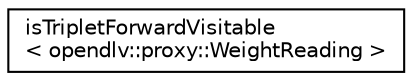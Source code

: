 digraph "Graphical Class Hierarchy"
{
 // LATEX_PDF_SIZE
  edge [fontname="Helvetica",fontsize="10",labelfontname="Helvetica",labelfontsize="10"];
  node [fontname="Helvetica",fontsize="10",shape=record];
  rankdir="LR";
  Node0 [label="isTripletForwardVisitable\l\< opendlv::proxy::WeightReading \>",height=0.2,width=0.4,color="black", fillcolor="white", style="filled",URL="$structisTripletForwardVisitable_3_01opendlv_1_1proxy_1_1WeightReading_01_4.html",tooltip=" "];
}
